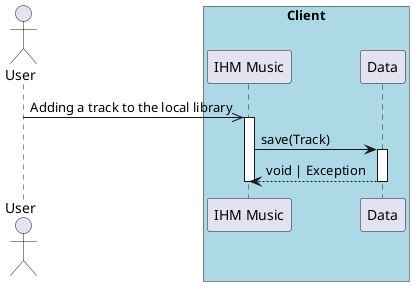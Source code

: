 @startuml 2.1 User add a music to his local library from a local file (client side)
actor User
box "Client" #LightBlue
    participant "IHM Music" as IHM
    participant Data
end box

User ->> IHM : Adding a track to the local library
activate IHM

IHM -> Data : save(Track)
activate Data

Data --> IHM : void | Exception
deactivate Data
deactivate IHM

@enduml